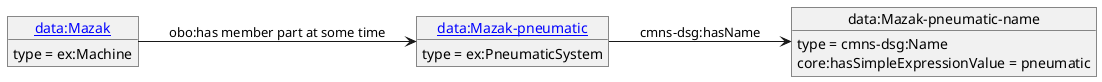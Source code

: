 @startuml
skinparam linetype polyline
left to right direction
object "[[./Mazak-pneumatic.html data:Mazak-pneumatic]]" as o1 {
 type = ex:PneumaticSystem
 }
object "data:Mazak-pneumatic-name" as o2 {
 type = cmns-dsg:Name
 }
object "[[./Mazak.html data:Mazak]]" as o3 {
 type = ex:Machine
 }
o1 --> o2 : cmns-dsg:hasName
o2 : core:hasSimpleExpressionValue = pneumatic
o3 --> o1 : obo:has member part at some time
@enduml
